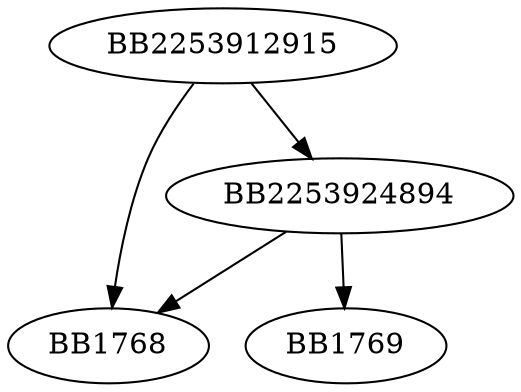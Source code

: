 digraph G{
	BB2253912915->BB2253924894;
	BB2253912915->BB1768;
	BB2253924894->BB1768;
	BB2253924894->BB1769;
}
